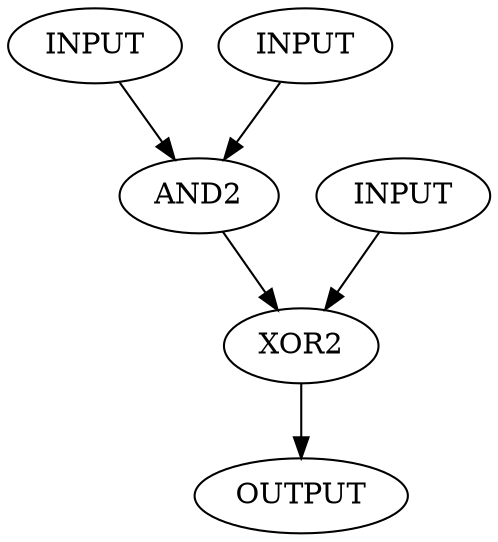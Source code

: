 digraph test {

I1 [label = "INPUT"];
I2 [label = "INPUT"];
I3 [label = "INPUT"];

MY_AND [label = "AND2" ];
MY_XOR [label = "XOR2" ];

O [label = "OUTPUT"];

I1 -> MY_AND -> MY_XOR;
I2 -> MY_AND;
I3 -> MY_XOR -> O; 
}
